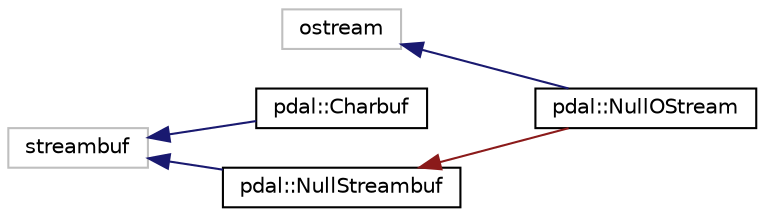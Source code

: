 digraph "Graphical Class Hierarchy"
{
  edge [fontname="Helvetica",fontsize="10",labelfontname="Helvetica",labelfontsize="10"];
  node [fontname="Helvetica",fontsize="10",shape=record];
  rankdir="LR";
  Node1 [label="ostream",height=0.2,width=0.4,color="grey75", fillcolor="white", style="filled"];
  Node1 -> Node2 [dir="back",color="midnightblue",fontsize="10",style="solid",fontname="Helvetica"];
  Node2 [label="pdal::NullOStream",height=0.2,width=0.4,color="black", fillcolor="white", style="filled",URL="$classpdal_1_1NullOStream.html"];
  Node3 [label="streambuf",height=0.2,width=0.4,color="grey75", fillcolor="white", style="filled"];
  Node3 -> Node4 [dir="back",color="midnightblue",fontsize="10",style="solid",fontname="Helvetica"];
  Node4 [label="pdal::Charbuf",height=0.2,width=0.4,color="black", fillcolor="white", style="filled",URL="$classpdal_1_1Charbuf.html"];
  Node3 -> Node5 [dir="back",color="midnightblue",fontsize="10",style="solid",fontname="Helvetica"];
  Node5 [label="pdal::NullStreambuf",height=0.2,width=0.4,color="black", fillcolor="white", style="filled",URL="$classpdal_1_1NullStreambuf.html"];
  Node5 -> Node2 [dir="back",color="firebrick4",fontsize="10",style="solid",fontname="Helvetica"];
}
